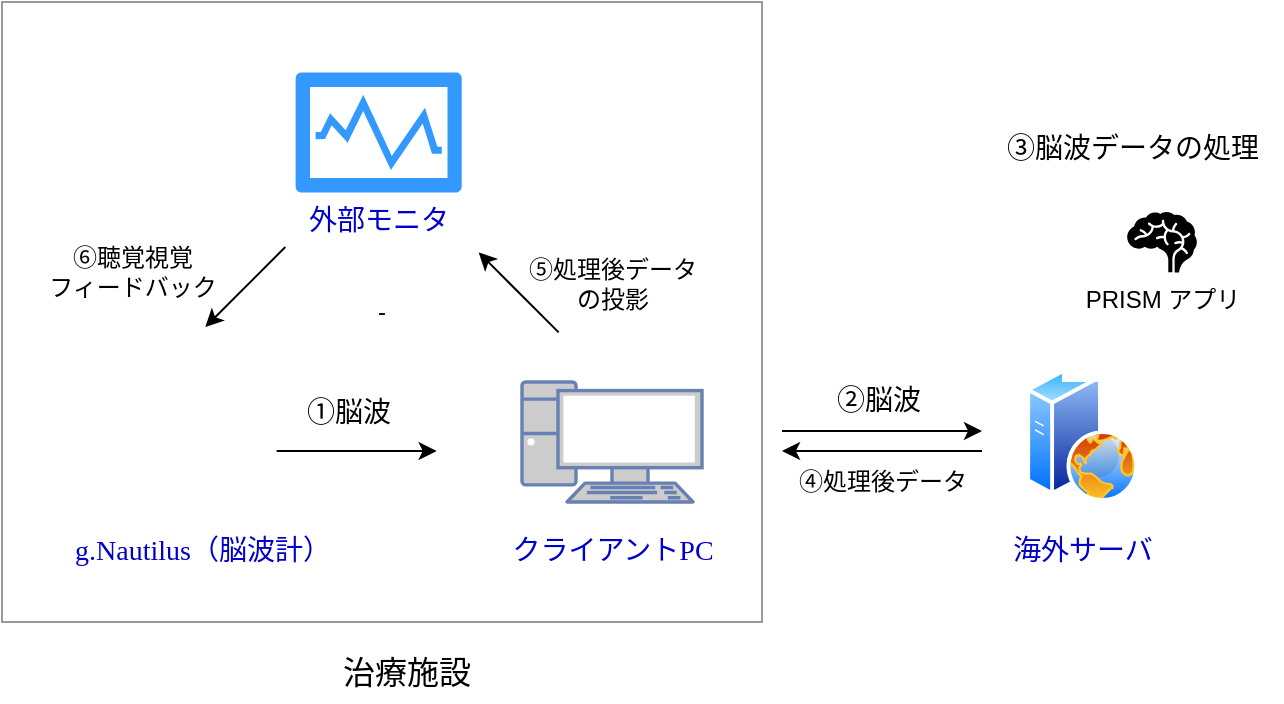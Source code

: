 <mxfile version="20.0.4" type="github">
  <diagram id="HormM2U5bh6sfzbdqFR4" name="Page-1">
    <mxGraphModel dx="1754" dy="516" grid="1" gridSize="10" guides="1" tooltips="1" connect="1" arrows="1" fold="1" page="1" pageScale="1" pageWidth="850" pageHeight="1100" math="0" shadow="0">
      <root>
        <mxCell id="0" />
        <mxCell id="1" parent="0" />
        <mxCell id="1qP_tALHP1zKKj7ihe6f-1" value="" style="fontColor=#0066CC;verticalAlign=top;verticalLabelPosition=bottom;labelPosition=center;align=center;html=1;outlineConnect=0;fillColor=#CCCCCC;strokeColor=#6881B3;gradientColor=none;gradientDirection=north;strokeWidth=2;shape=mxgraph.networks.pc;" parent="1" vertex="1">
          <mxGeometry x="170" y="420" width="90" height="60" as="geometry" />
        </mxCell>
        <mxCell id="1qP_tALHP1zKKj7ihe6f-4" value="&lt;div&gt;&lt;br&gt;&lt;/div&gt;" style="aspect=fixed;perimeter=ellipsePerimeter;html=1;align=center;shadow=0;dashed=0;spacingTop=3;image;image=img/lib/active_directory/web_server.svg;" parent="1" vertex="1">
          <mxGeometry x="422.12" y="410" width="56" height="70" as="geometry" />
        </mxCell>
        <mxCell id="1qP_tALHP1zKKj7ihe6f-16" value="" style="group" parent="1" vertex="1" connectable="0">
          <mxGeometry x="300" y="444.5" width="100" height="10" as="geometry" />
        </mxCell>
        <mxCell id="1qP_tALHP1zKKj7ihe6f-17" style="edgeStyle=orthogonalEdgeStyle;rounded=0;orthogonalLoop=1;jettySize=auto;html=1;exitX=1;exitY=0.5;exitDx=0;exitDy=0;" parent="1qP_tALHP1zKKj7ihe6f-16" edge="1">
          <mxGeometry relative="1" as="geometry">
            <mxPoint as="sourcePoint" />
            <mxPoint x="100.0" as="targetPoint" />
          </mxGeometry>
        </mxCell>
        <mxCell id="1qP_tALHP1zKKj7ihe6f-18" style="edgeStyle=orthogonalEdgeStyle;rounded=0;orthogonalLoop=1;jettySize=auto;html=1;exitX=1;exitY=0.5;exitDx=0;exitDy=0;endArrow=none;endFill=0;startArrow=classic;startFill=1;" parent="1qP_tALHP1zKKj7ihe6f-16" edge="1">
          <mxGeometry relative="1" as="geometry">
            <mxPoint y="10" as="sourcePoint" />
            <mxPoint x="100.0" y="10" as="targetPoint" />
          </mxGeometry>
        </mxCell>
        <mxCell id="1qP_tALHP1zKKj7ihe6f-25" value="-" style="rounded=0;whiteSpace=wrap;html=1;strokeColor=#999999;fillColor=none;" parent="1" vertex="1">
          <mxGeometry x="-90" y="230" width="380" height="310" as="geometry" />
        </mxCell>
        <mxCell id="yz1c_EQCIqfqv8K53LGh-1" value="" style="shape=image;verticalLabelPosition=bottom;labelBackgroundColor=default;verticalAlign=top;aspect=fixed;imageAspect=0;image=https://www.miyuki-net.co.jp/jp/products/image/Details/g.Nautilusmulti-purpose.png;rotation=-30;" vertex="1" parent="1">
          <mxGeometry x="-70" y="405" width="90.15" height="80" as="geometry" />
        </mxCell>
        <mxCell id="yz1c_EQCIqfqv8K53LGh-6" value="①脳波" style="text;html=1;align=center;verticalAlign=middle;resizable=0;points=[];autosize=1;strokeColor=none;fillColor=none;fontFamily=Noto Sans;fontSource=https%3A%2F%2Ffonts.googleapis.com%2Fcss%3Ffamily%3DNoto%2BSans;fontSize=14;" vertex="1" parent="1">
          <mxGeometry x="47.67" y="420" width="70" height="30" as="geometry" />
        </mxCell>
        <mxCell id="yz1c_EQCIqfqv8K53LGh-13" value="クライアントPC" style="text;html=1;align=center;verticalAlign=middle;resizable=0;points=[];autosize=1;strokeColor=none;fillColor=none;fontFamily=Noto Sans JP;fontSource=https%3A%2F%2Ffonts.googleapis.com%2Fcss%3Ffamily%3DNoto%2BSans%2BJP;fontSize=14;fontColor=#0000CC;" vertex="1" parent="1">
          <mxGeometry x="155" y="490" width="120" height="30" as="geometry" />
        </mxCell>
        <mxCell id="yz1c_EQCIqfqv8K53LGh-14" value="g.Nautilus（脳波計）" style="text;html=1;align=center;verticalAlign=middle;resizable=0;points=[];autosize=1;strokeColor=none;fillColor=none;fontFamily=Noto Sans JP;fontSource=https%3A%2F%2Ffonts.googleapis.com%2Fcss%3Ffamily%3DNoto%2BSans%2BJP;fontSize=14;fontColor=#0000CC;" vertex="1" parent="1">
          <mxGeometry x="-70" y="490" width="160" height="30" as="geometry" />
        </mxCell>
        <mxCell id="yz1c_EQCIqfqv8K53LGh-18" value="海外サーバ" style="text;html=1;align=center;verticalAlign=middle;resizable=0;points=[];autosize=1;strokeColor=none;fillColor=none;fontFamily=Noto Sans JP;fontSource=https%3A%2F%2Ffonts.googleapis.com%2Fcss%3Ffamily%3DNoto%2BSans%2BJP;fontSize=14;fontColor=#0000CC;" vertex="1" parent="1">
          <mxGeometry x="405.12" y="490" width="90" height="30" as="geometry" />
        </mxCell>
        <mxCell id="yz1c_EQCIqfqv8K53LGh-19" value="" style="sketch=0;aspect=fixed;pointerEvents=1;shadow=0;dashed=0;html=1;strokeColor=none;labelPosition=center;verticalLabelPosition=bottom;verticalAlign=top;align=center;fillColor=#3399FF;shape=mxgraph.mscae.enterprise.performance_monitor;fontFamily=Noto Sans;fontSource=https%3A%2F%2Ffonts.googleapis.com%2Fcss%3Ffamily%3DNoto%2BSans;fontSize=14;fontColor=#666666;" vertex="1" parent="1">
          <mxGeometry x="56.67" y="265.2" width="83.33" height="60" as="geometry" />
        </mxCell>
        <mxCell id="yz1c_EQCIqfqv8K53LGh-21" value="" style="shape=image;html=1;verticalAlign=top;verticalLabelPosition=bottom;labelBackgroundColor=#ffffff;imageAspect=0;aspect=fixed;image=https://cdn4.iconfinder.com/data/icons/essentials-73/24/016_-_Speaker-128.png;fontFamily=Noto Sans;fontSource=https%3A%2F%2Ffonts.googleapis.com%2Fcss%3Ffamily%3DNoto%2BSans;fontSize=14;fontColor=#666666;" vertex="1" parent="1">
          <mxGeometry x="122.67" y="250" width="38" height="38" as="geometry" />
        </mxCell>
        <mxCell id="yz1c_EQCIqfqv8K53LGh-22" value="外部モニタ" style="text;html=1;align=center;verticalAlign=middle;resizable=0;points=[];autosize=1;strokeColor=none;fillColor=none;fontFamily=Noto Sans JP;fontSource=https%3A%2F%2Ffonts.googleapis.com%2Fcss%3Ffamily%3DNoto%2BSans%2BJP;fontSize=14;fontColor=#0000CC;" vertex="1" parent="1">
          <mxGeometry x="53.33" y="325.2" width="90" height="30" as="geometry" />
        </mxCell>
        <mxCell id="yz1c_EQCIqfqv8K53LGh-29" value="" style="endArrow=none;html=1;rounded=0;fontFamily=Noto Sans;fontSource=https%3A%2F%2Ffonts.googleapis.com%2Fcss%3Ffamily%3DNoto%2BSans;fontSize=14;fontColor=#666666;startArrow=classic;startFill=1;endFill=0;" edge="1" parent="1">
          <mxGeometry width="50" height="50" relative="1" as="geometry">
            <mxPoint x="148.33" y="355.2" as="sourcePoint" />
            <mxPoint x="188.33" y="395.2" as="targetPoint" />
          </mxGeometry>
        </mxCell>
        <mxCell id="yz1c_EQCIqfqv8K53LGh-30" value="" style="endArrow=none;html=1;rounded=0;fontFamily=Noto Sans;fontSource=https%3A%2F%2Ffonts.googleapis.com%2Fcss%3Ffamily%3DNoto%2BSans;fontSize=14;fontColor=#666666;startArrow=classic;startFill=1;endFill=0;" edge="1" parent="1">
          <mxGeometry width="50" height="50" relative="1" as="geometry">
            <mxPoint x="11.67" y="392.5" as="sourcePoint" />
            <mxPoint x="51.67" y="352.5" as="targetPoint" />
          </mxGeometry>
        </mxCell>
        <mxCell id="yz1c_EQCIqfqv8K53LGh-32" style="edgeStyle=orthogonalEdgeStyle;rounded=0;orthogonalLoop=1;jettySize=auto;html=1;exitX=1;exitY=0.5;exitDx=0;exitDy=0;" edge="1" parent="1">
          <mxGeometry relative="1" as="geometry">
            <mxPoint x="77.32" y="454.5" as="sourcePoint" />
            <mxPoint x="127.33" y="454.5" as="targetPoint" />
            <Array as="points">
              <mxPoint x="47.32" y="455.34" />
              <mxPoint x="47.32" y="455.34" />
            </Array>
          </mxGeometry>
        </mxCell>
        <mxCell id="yz1c_EQCIqfqv8K53LGh-33" value="②脳波" style="text;html=1;align=center;verticalAlign=middle;resizable=0;points=[];autosize=1;strokeColor=none;fillColor=none;fontFamily=Noto Sans;fontSource=https%3A%2F%2Ffonts.googleapis.com%2Fcss%3Ffamily%3DNoto%2BSans;fontSize=14;" vertex="1" parent="1">
          <mxGeometry x="313" y="414" width="70" height="30" as="geometry" />
        </mxCell>
        <mxCell id="yz1c_EQCIqfqv8K53LGh-34" value="④処理後データ" style="text;html=1;align=center;verticalAlign=middle;resizable=0;points=[];autosize=1;strokeColor=none;fillColor=none;fontFamily=Noto Sans;fontSource=https%3A%2F%2Ffonts.googleapis.com%2Fcss%3Ffamily%3DNoto%2BSans;fontSize=12;" vertex="1" parent="1">
          <mxGeometry x="295" y="455" width="110" height="30" as="geometry" />
        </mxCell>
        <mxCell id="yz1c_EQCIqfqv8K53LGh-35" value="&lt;div&gt;⑤処理後データ&lt;br&gt;&lt;/div&gt;&lt;div&gt;の投影&lt;/div&gt;" style="text;html=1;align=center;verticalAlign=middle;resizable=0;points=[];autosize=1;strokeColor=none;fillColor=none;fontFamily=Noto Sans;fontSource=https%3A%2F%2Ffonts.googleapis.com%2Fcss%3Ffamily%3DNoto%2BSans;fontSize=12;" vertex="1" parent="1">
          <mxGeometry x="160" y="351.2" width="110" height="40" as="geometry" />
        </mxCell>
        <mxCell id="yz1c_EQCIqfqv8K53LGh-36" value="⑥聴覚視覚&lt;div&gt;フィードバック&lt;br&gt;&lt;/div&gt;" style="text;html=1;align=center;verticalAlign=middle;resizable=0;points=[];autosize=1;strokeColor=none;fillColor=none;fontFamily=Noto Sans;fontSource=https%3A%2F%2Ffonts.googleapis.com%2Fcss%3Ffamily%3DNoto%2BSans;fontSize=12;" vertex="1" parent="1">
          <mxGeometry x="-79.93" y="344.9" width="110" height="40" as="geometry" />
        </mxCell>
        <mxCell id="yz1c_EQCIqfqv8K53LGh-39" value="" style="group;fontColor=#808080;fillColor=default;container=0;" vertex="1" connectable="0" parent="1">
          <mxGeometry x="440" y="320" width="100" height="100" as="geometry" />
        </mxCell>
        <mxCell id="yz1c_EQCIqfqv8K53LGh-41" value="③脳波データの処理" style="text;html=1;align=center;verticalAlign=middle;resizable=0;points=[];autosize=1;strokeColor=none;fillColor=none;fontFamily=Noto Sans;fontSource=https%3A%2F%2Ffonts.googleapis.com%2Fcss%3Ffamily%3DNoto%2BSans;fontSize=14;" vertex="1" parent="1">
          <mxGeometry x="400" y="288" width="150" height="30" as="geometry" />
        </mxCell>
        <mxCell id="yz1c_EQCIqfqv8K53LGh-43" value="" style="group" vertex="1" connectable="0" parent="1">
          <mxGeometry x="43.5" y="550" width="113" height="30" as="geometry" />
        </mxCell>
        <mxCell id="szS9LHgapc463Va7i4r7-2" value="治療施設" style="text;html=1;align=center;verticalAlign=middle;resizable=0;points=[];autosize=1;strokeColor=none;fillColor=none;fontFamily=Noto Sans JP;fontSource=https%3A%2F%2Ffonts.googleapis.com%2Fcss%3Ffamily%3DNoto%2BSans%2BJP;fontSize=16;" parent="yz1c_EQCIqfqv8K53LGh-43" vertex="1">
          <mxGeometry x="23" width="90" height="30" as="geometry" />
        </mxCell>
        <mxCell id="yz1c_EQCIqfqv8K53LGh-42" value="" style="shape=image;html=1;verticalAlign=top;verticalLabelPosition=bottom;labelBackgroundColor=#ffffff;imageAspect=0;aspect=fixed;image=https://cdn1.iconfinder.com/data/icons/bootstrap-vol-3/16/hospital-128.png;fontFamily=Noto Sans;fontSource=https%3A%2F%2Ffonts.googleapis.com%2Fcss%3Ffamily%3DNoto%2BSans;fontSize=16;fontColor=#0000CC;fillColor=#3399FF;" vertex="1" parent="yz1c_EQCIqfqv8K53LGh-43">
          <mxGeometry width="28" height="28" as="geometry" />
        </mxCell>
        <mxCell id="1qP_tALHP1zKKj7ihe6f-31" value="PRISM アプリ" style="shape=mxgraph.signs.healthcare.brain;html=1;pointerEvents=1;fillColor=#000000;strokeColor=none;verticalLabelPosition=bottom;verticalAlign=top;align=center;" parent="1" vertex="1">
          <mxGeometry x="472.59" y="335" width="34.82" height="30.2" as="geometry" />
        </mxCell>
        <mxCell id="yz1c_EQCIqfqv8K53LGh-38" value="" style="shape=image;html=1;verticalAlign=top;verticalLabelPosition=bottom;labelBackgroundColor=#ffffff;imageAspect=0;aspect=fixed;image=https://cdn2.iconfinder.com/data/icons/essential-web-4/50/comment-bubble-speech-chat-review-128.png;fontFamily=Noto Sans;fontSource=https%3A%2F%2Ffonts.googleapis.com%2Fcss%3Ffamily%3DNoto%2BSans;fontSize=12;fontColor=#666666;fillColor=#3399FF;imageBackground=none;imageBorder=none;sketch=0;" vertex="1" parent="1">
          <mxGeometry x="440" y="320" width="100" height="100" as="geometry" />
        </mxCell>
      </root>
    </mxGraphModel>
  </diagram>
</mxfile>
